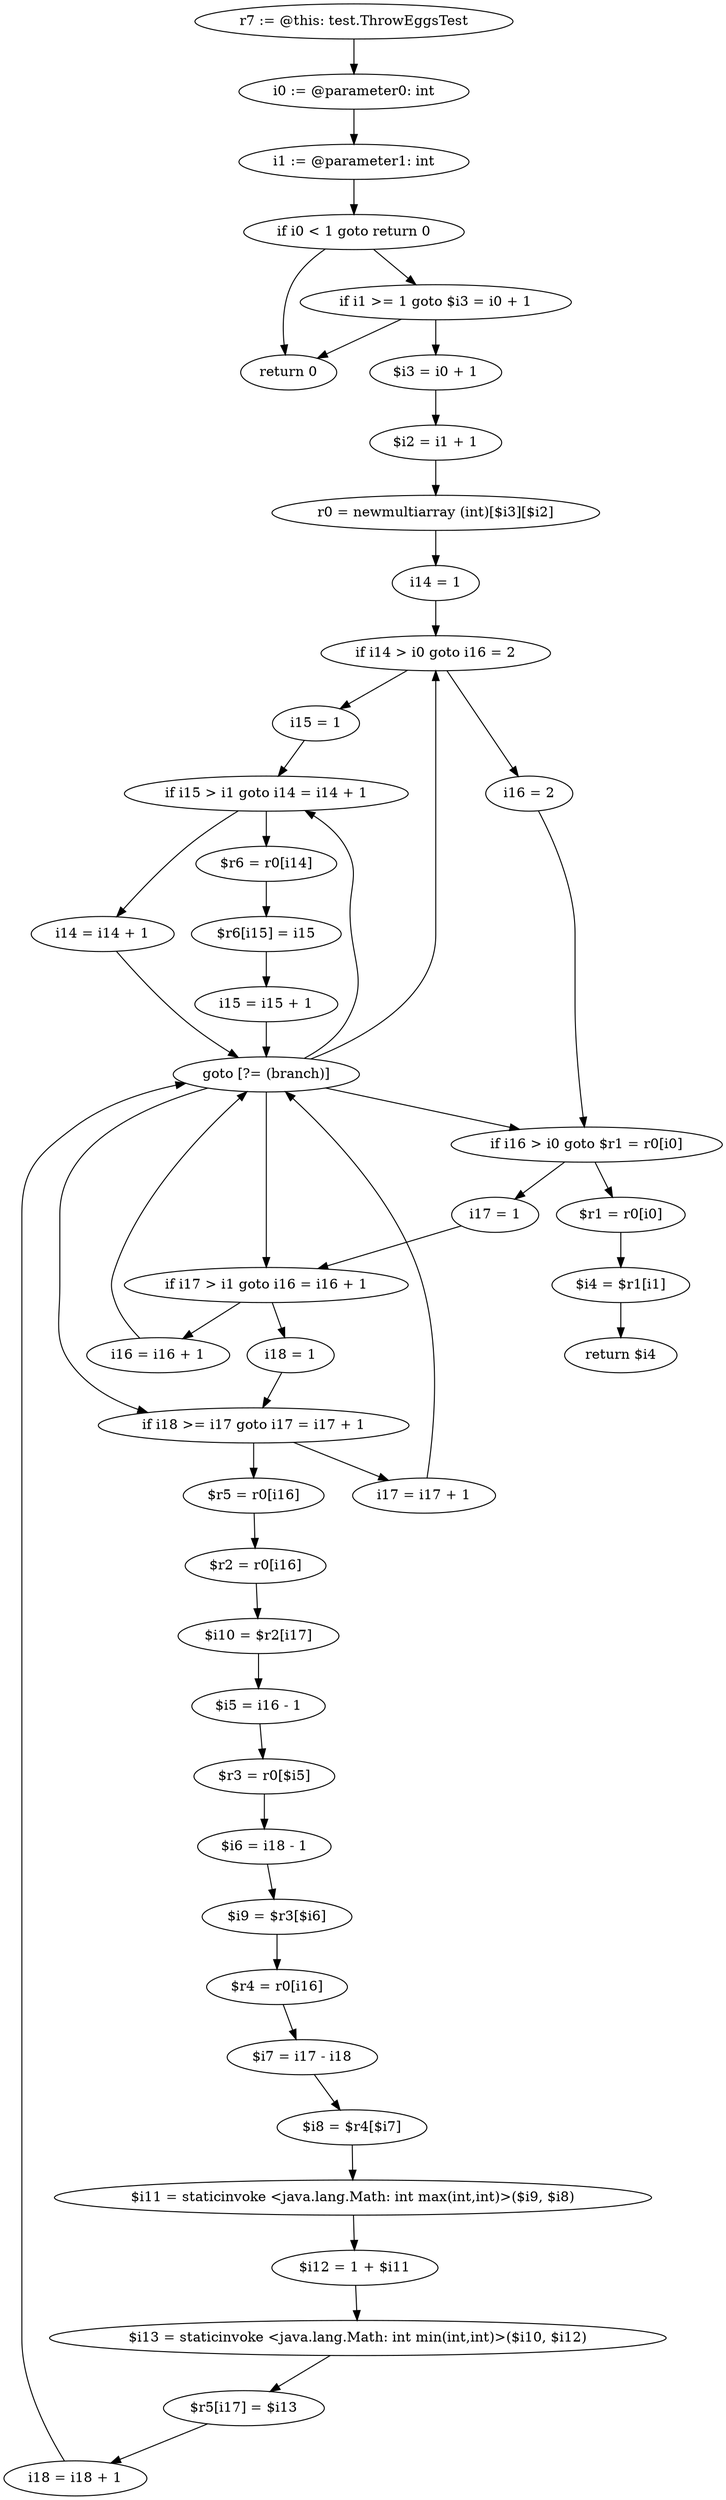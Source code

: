 digraph "unitGraph" {
    "r7 := @this: test.ThrowEggsTest"
    "i0 := @parameter0: int"
    "i1 := @parameter1: int"
    "if i0 < 1 goto return 0"
    "if i1 >= 1 goto $i3 = i0 + 1"
    "return 0"
    "$i3 = i0 + 1"
    "$i2 = i1 + 1"
    "r0 = newmultiarray (int)[$i3][$i2]"
    "i14 = 1"
    "if i14 > i0 goto i16 = 2"
    "i15 = 1"
    "if i15 > i1 goto i14 = i14 + 1"
    "$r6 = r0[i14]"
    "$r6[i15] = i15"
    "i15 = i15 + 1"
    "goto [?= (branch)]"
    "i14 = i14 + 1"
    "i16 = 2"
    "if i16 > i0 goto $r1 = r0[i0]"
    "i17 = 1"
    "if i17 > i1 goto i16 = i16 + 1"
    "i18 = 1"
    "if i18 >= i17 goto i17 = i17 + 1"
    "$r5 = r0[i16]"
    "$r2 = r0[i16]"
    "$i10 = $r2[i17]"
    "$i5 = i16 - 1"
    "$r3 = r0[$i5]"
    "$i6 = i18 - 1"
    "$i9 = $r3[$i6]"
    "$r4 = r0[i16]"
    "$i7 = i17 - i18"
    "$i8 = $r4[$i7]"
    "$i11 = staticinvoke <java.lang.Math: int max(int,int)>($i9, $i8)"
    "$i12 = 1 + $i11"
    "$i13 = staticinvoke <java.lang.Math: int min(int,int)>($i10, $i12)"
    "$r5[i17] = $i13"
    "i18 = i18 + 1"
    "i17 = i17 + 1"
    "i16 = i16 + 1"
    "$r1 = r0[i0]"
    "$i4 = $r1[i1]"
    "return $i4"
    "r7 := @this: test.ThrowEggsTest"->"i0 := @parameter0: int";
    "i0 := @parameter0: int"->"i1 := @parameter1: int";
    "i1 := @parameter1: int"->"if i0 < 1 goto return 0";
    "if i0 < 1 goto return 0"->"if i1 >= 1 goto $i3 = i0 + 1";
    "if i0 < 1 goto return 0"->"return 0";
    "if i1 >= 1 goto $i3 = i0 + 1"->"return 0";
    "if i1 >= 1 goto $i3 = i0 + 1"->"$i3 = i0 + 1";
    "$i3 = i0 + 1"->"$i2 = i1 + 1";
    "$i2 = i1 + 1"->"r0 = newmultiarray (int)[$i3][$i2]";
    "r0 = newmultiarray (int)[$i3][$i2]"->"i14 = 1";
    "i14 = 1"->"if i14 > i0 goto i16 = 2";
    "if i14 > i0 goto i16 = 2"->"i15 = 1";
    "if i14 > i0 goto i16 = 2"->"i16 = 2";
    "i15 = 1"->"if i15 > i1 goto i14 = i14 + 1";
    "if i15 > i1 goto i14 = i14 + 1"->"$r6 = r0[i14]";
    "if i15 > i1 goto i14 = i14 + 1"->"i14 = i14 + 1";
    "$r6 = r0[i14]"->"$r6[i15] = i15";
    "$r6[i15] = i15"->"i15 = i15 + 1";
    "i15 = i15 + 1"->"goto [?= (branch)]";
    "goto [?= (branch)]"->"if i15 > i1 goto i14 = i14 + 1";
    "i14 = i14 + 1"->"goto [?= (branch)]";
    "goto [?= (branch)]"->"if i14 > i0 goto i16 = 2";
    "i16 = 2"->"if i16 > i0 goto $r1 = r0[i0]";
    "if i16 > i0 goto $r1 = r0[i0]"->"i17 = 1";
    "if i16 > i0 goto $r1 = r0[i0]"->"$r1 = r0[i0]";
    "i17 = 1"->"if i17 > i1 goto i16 = i16 + 1";
    "if i17 > i1 goto i16 = i16 + 1"->"i18 = 1";
    "if i17 > i1 goto i16 = i16 + 1"->"i16 = i16 + 1";
    "i18 = 1"->"if i18 >= i17 goto i17 = i17 + 1";
    "if i18 >= i17 goto i17 = i17 + 1"->"$r5 = r0[i16]";
    "if i18 >= i17 goto i17 = i17 + 1"->"i17 = i17 + 1";
    "$r5 = r0[i16]"->"$r2 = r0[i16]";
    "$r2 = r0[i16]"->"$i10 = $r2[i17]";
    "$i10 = $r2[i17]"->"$i5 = i16 - 1";
    "$i5 = i16 - 1"->"$r3 = r0[$i5]";
    "$r3 = r0[$i5]"->"$i6 = i18 - 1";
    "$i6 = i18 - 1"->"$i9 = $r3[$i6]";
    "$i9 = $r3[$i6]"->"$r4 = r0[i16]";
    "$r4 = r0[i16]"->"$i7 = i17 - i18";
    "$i7 = i17 - i18"->"$i8 = $r4[$i7]";
    "$i8 = $r4[$i7]"->"$i11 = staticinvoke <java.lang.Math: int max(int,int)>($i9, $i8)";
    "$i11 = staticinvoke <java.lang.Math: int max(int,int)>($i9, $i8)"->"$i12 = 1 + $i11";
    "$i12 = 1 + $i11"->"$i13 = staticinvoke <java.lang.Math: int min(int,int)>($i10, $i12)";
    "$i13 = staticinvoke <java.lang.Math: int min(int,int)>($i10, $i12)"->"$r5[i17] = $i13";
    "$r5[i17] = $i13"->"i18 = i18 + 1";
    "i18 = i18 + 1"->"goto [?= (branch)]";
    "goto [?= (branch)]"->"if i18 >= i17 goto i17 = i17 + 1";
    "i17 = i17 + 1"->"goto [?= (branch)]";
    "goto [?= (branch)]"->"if i17 > i1 goto i16 = i16 + 1";
    "i16 = i16 + 1"->"goto [?= (branch)]";
    "goto [?= (branch)]"->"if i16 > i0 goto $r1 = r0[i0]";
    "$r1 = r0[i0]"->"$i4 = $r1[i1]";
    "$i4 = $r1[i1]"->"return $i4";
}
